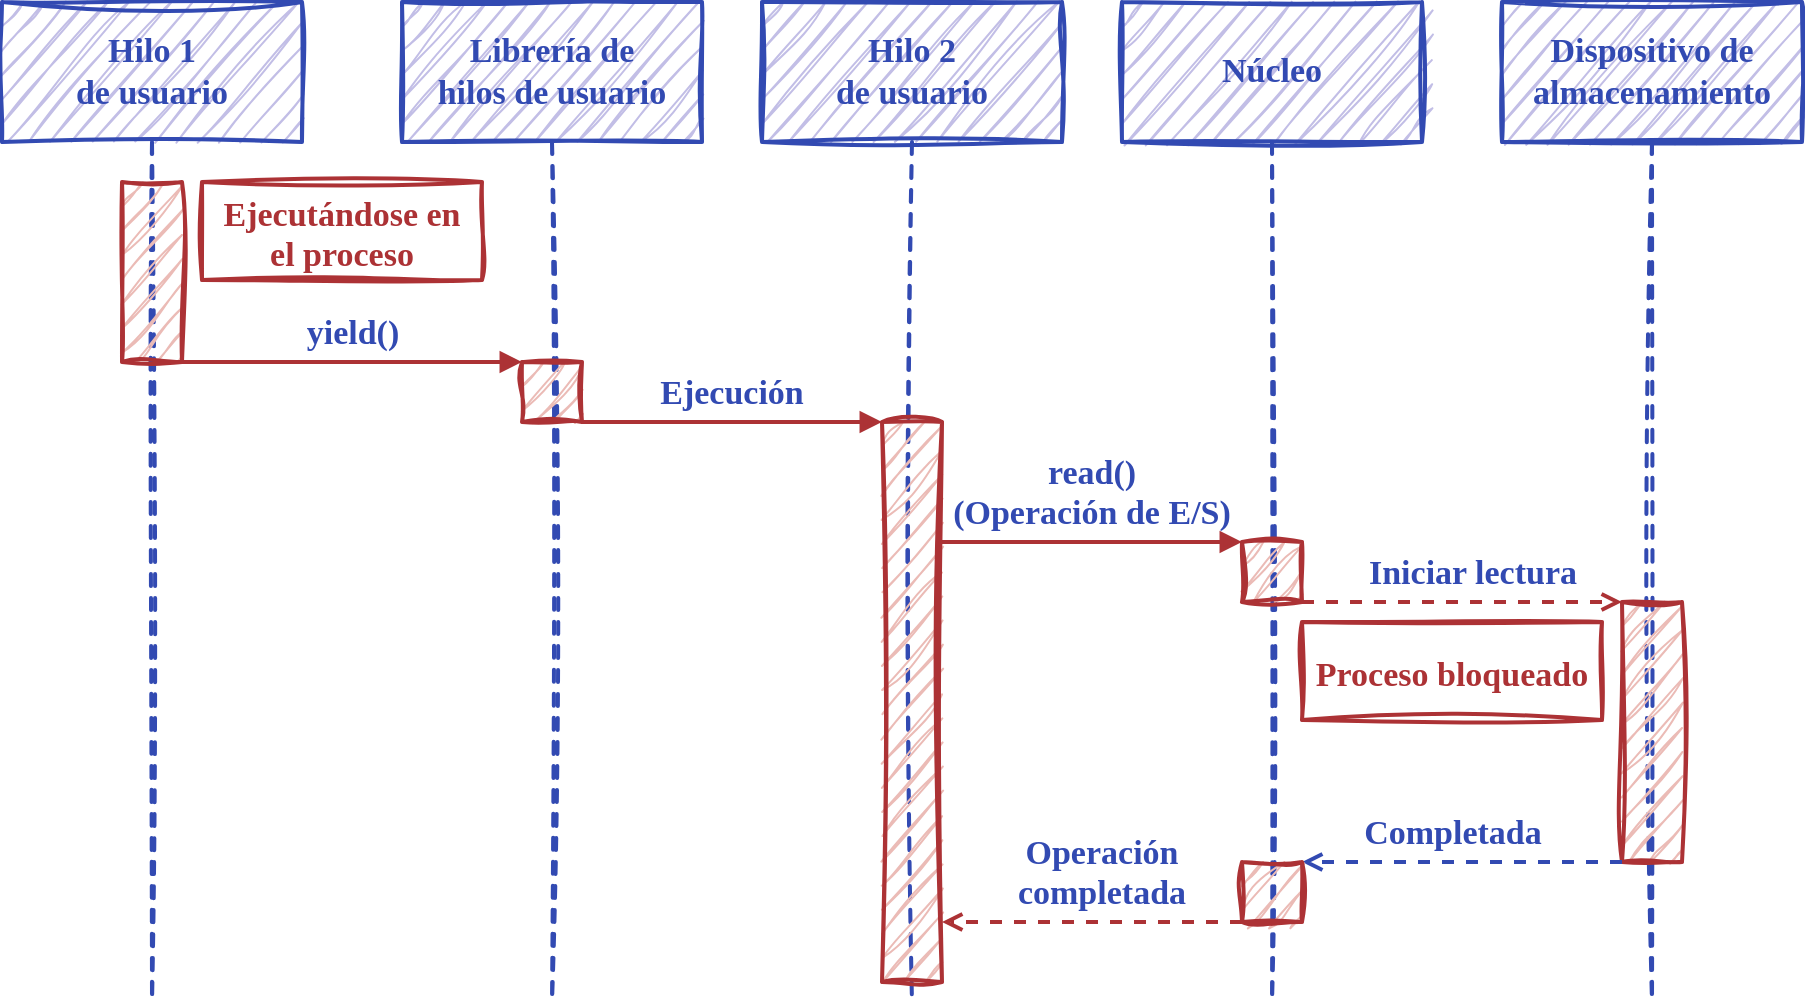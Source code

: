 <mxfile version="21.6.1" type="google">
  <diagram id="akEowiJKr_ScigKzrRVM" name="Page-1">
    <mxGraphModel grid="1" page="1" gridSize="10" guides="1" tooltips="1" connect="1" arrows="1" fold="1" pageScale="1" pageWidth="689" pageHeight="517" math="0" shadow="0">
      <root>
        <mxCell id="0" />
        <mxCell id="1" parent="0" />
        <mxCell id="Zh_yTgaDA4fyzwAwpNYt-10" value="Proceso bloqueado" style="fillColor=default;strokeColor=#AC3235;sketch=1;curveFitting=1;jiggle=2;strokeWidth=2;fontColor=#AC3235;fontFamily=Ink Free;fontSize=17;fontStyle=1" vertex="1" parent="1">
          <mxGeometry x="2730" y="840" width="150" height="49" as="geometry" />
        </mxCell>
        <mxCell id="tt-_E0HrCG3gTbbU4z1a-1" value="Dispositivo de&#xa;almacenamiento" style="shape=umlLifeline;perimeter=lifelinePerimeter;whiteSpace=wrap;container=1;dropTarget=0;collapsible=0;recursiveResize=0;outlineConnect=0;portConstraint=eastwest;newEdgeStyle={&quot;edgeStyle&quot;:&quot;elbowEdgeStyle&quot;,&quot;elbow&quot;:&quot;vertical&quot;,&quot;curved&quot;:0,&quot;rounded&quot;:0};size=70;fontSize=17;fontFamily=Ink Free;fillColor=#C2BEE6;strokeColor=#324AB2;fontColor=#324AB2;sketch=1;curveFitting=1;jiggle=2;fontStyle=1;strokeWidth=2;" vertex="1" parent="1">
          <mxGeometry x="2830" y="530" width="150" height="500" as="geometry" />
        </mxCell>
        <mxCell id="tt-_E0HrCG3gTbbU4z1a-2" value="" style="points=[];perimeter=orthogonalPerimeter;outlineConnect=0;targetShapes=umlLifeline;portConstraint=eastwest;newEdgeStyle={&quot;edgeStyle&quot;:&quot;elbowEdgeStyle&quot;,&quot;elbow&quot;:&quot;vertical&quot;,&quot;curved&quot;:0,&quot;rounded&quot;:0};strokeWidth=2;strokeColor=#AC3235;fillColor=#EBBBB6;sketch=1;curveFitting=1;jiggle=2;fontSize=17;fontFamily=Ink Free;fontColor=#AC3235;fontStyle=1;" vertex="1" parent="tt-_E0HrCG3gTbbU4z1a-1">
          <mxGeometry x="60" y="300" width="30" height="130" as="geometry" />
        </mxCell>
        <mxCell id="tt-_E0HrCG3gTbbU4z1a-4" value="Iniciar lectura" style="verticalAlign=bottom;endArrow=open;edgeStyle=elbowEdgeStyle;elbow=vertical;curved=0;rounded=0;strokeColor=#AC3235;strokeWidth=2;fontFamily=Ink Free;fontSize=17;fontStyle=1;fontColor=#324AB2;labelBackgroundColor=none;spacingBottom=4;endFill=0;dashed=1;" edge="1" parent="1" target="tt-_E0HrCG3gTbbU4z1a-2">
          <mxGeometry x="0.067" relative="1" as="geometry">
            <Array as="points">
              <mxPoint x="2810" y="830" />
            </Array>
            <mxPoint as="offset" />
            <mxPoint x="2730" y="830" as="sourcePoint" />
            <mxPoint x="2880" y="830" as="targetPoint" />
          </mxGeometry>
        </mxCell>
        <mxCell id="tt-_E0HrCG3gTbbU4z1a-5" value="Completada" style="verticalAlign=bottom;endArrow=open;edgeStyle=elbowEdgeStyle;elbow=vertical;curved=0;rounded=0;strokeColor=#324AB2;strokeWidth=2;fontFamily=Ink Free;fontSize=17;fontStyle=1;fontColor=#324AB2;labelBackgroundColor=none;spacingBottom=4;dashed=1;endFill=0;" edge="1" parent="1" target="SuRW3feb76WWDhJee8ig-24">
          <mxGeometry x="0.059" relative="1" as="geometry">
            <Array as="points">
              <mxPoint x="2790" y="960" />
            </Array>
            <mxPoint as="offset" />
            <mxPoint x="2890" y="960" as="sourcePoint" />
            <mxPoint x="2740" y="960" as="targetPoint" />
          </mxGeometry>
        </mxCell>
        <mxCell id="SuRW3feb76WWDhJee8ig-5" value="Hilo 1&#xa;de usuario" style="shape=umlLifeline;perimeter=lifelinePerimeter;whiteSpace=wrap;container=1;dropTarget=0;collapsible=0;recursiveResize=0;outlineConnect=0;portConstraint=eastwest;newEdgeStyle={&quot;edgeStyle&quot;:&quot;elbowEdgeStyle&quot;,&quot;elbow&quot;:&quot;vertical&quot;,&quot;curved&quot;:0,&quot;rounded&quot;:0};size=70;fillColor=#C2BEE6;sketch=1;curveFitting=1;jiggle=2;fontColor=#324AB2;fontStyle=1;fontSize=17;fontFamily=Ink Free;strokeColor=#324AB2;strokeWidth=2;" vertex="1" parent="1">
          <mxGeometry x="2080" y="530" width="150" height="500" as="geometry" />
        </mxCell>
        <mxCell id="SuRW3feb76WWDhJee8ig-6" value="" style="points=[];perimeter=orthogonalPerimeter;outlineConnect=0;targetShapes=umlLifeline;portConstraint=eastwest;newEdgeStyle={&quot;edgeStyle&quot;:&quot;elbowEdgeStyle&quot;,&quot;elbow&quot;:&quot;vertical&quot;,&quot;curved&quot;:0,&quot;rounded&quot;:0};strokeWidth=2;strokeColor=#AC3235;fillColor=#EBBBB6;sketch=1;curveFitting=1;jiggle=2;fontSize=17;fontFamily=Ink Free;fontColor=#AC3235;fontStyle=1;" vertex="1" parent="SuRW3feb76WWDhJee8ig-5">
          <mxGeometry x="60" y="90" width="30" height="90" as="geometry" />
        </mxCell>
        <mxCell id="SuRW3feb76WWDhJee8ig-7" value="Núcleo" style="shape=umlLifeline;perimeter=lifelinePerimeter;whiteSpace=wrap;container=1;dropTarget=0;collapsible=0;recursiveResize=0;outlineConnect=0;portConstraint=eastwest;newEdgeStyle={&quot;edgeStyle&quot;:&quot;elbowEdgeStyle&quot;,&quot;elbow&quot;:&quot;vertical&quot;,&quot;curved&quot;:0,&quot;rounded&quot;:0};size=70;fontSize=17;fontFamily=Ink Free;fillColor=#C2BEE6;strokeColor=#324AB2;fontColor=#324AB2;sketch=1;curveFitting=1;jiggle=2;fontStyle=1;strokeWidth=2;" vertex="1" parent="1">
          <mxGeometry x="2640" y="530" width="150" height="500" as="geometry" />
        </mxCell>
        <mxCell id="SuRW3feb76WWDhJee8ig-8" value="" style="points=[];perimeter=orthogonalPerimeter;outlineConnect=0;targetShapes=umlLifeline;portConstraint=eastwest;newEdgeStyle={&quot;edgeStyle&quot;:&quot;elbowEdgeStyle&quot;,&quot;elbow&quot;:&quot;vertical&quot;,&quot;curved&quot;:0,&quot;rounded&quot;:0};strokeWidth=2;strokeColor=#AC3235;fillColor=#EBBBB6;sketch=1;curveFitting=1;jiggle=2;fontSize=17;fontFamily=Ink Free;fontColor=#AC3235;fontStyle=1;" vertex="1" parent="SuRW3feb76WWDhJee8ig-7">
          <mxGeometry x="60" y="270" width="30" height="30" as="geometry" />
        </mxCell>
        <mxCell id="SuRW3feb76WWDhJee8ig-24" value="" style="points=[];perimeter=orthogonalPerimeter;outlineConnect=0;targetShapes=umlLifeline;portConstraint=eastwest;newEdgeStyle={&quot;edgeStyle&quot;:&quot;elbowEdgeStyle&quot;,&quot;elbow&quot;:&quot;vertical&quot;,&quot;curved&quot;:0,&quot;rounded&quot;:0};strokeWidth=2;strokeColor=#AC3235;fillColor=#EBBBB6;sketch=1;curveFitting=1;jiggle=2;fontSize=17;fontFamily=Ink Free;fontColor=#AC3235;fontStyle=1;" vertex="1" parent="SuRW3feb76WWDhJee8ig-7">
          <mxGeometry x="60" y="430" width="30" height="30" as="geometry" />
        </mxCell>
        <mxCell id="SuRW3feb76WWDhJee8ig-9" value="Librería de&#xa;hilos de usuario" style="shape=umlLifeline;perimeter=lifelinePerimeter;whiteSpace=wrap;container=1;dropTarget=0;collapsible=0;recursiveResize=0;outlineConnect=0;portConstraint=eastwest;newEdgeStyle={&quot;edgeStyle&quot;:&quot;elbowEdgeStyle&quot;,&quot;elbow&quot;:&quot;vertical&quot;,&quot;curved&quot;:0,&quot;rounded&quot;:0};size=70;fontSize=17;fontFamily=Ink Free;fillColor=#C2BEE6;strokeColor=#324AB2;fontColor=#324AB2;sketch=1;curveFitting=1;jiggle=2;fontStyle=1;strokeWidth=2;" vertex="1" parent="1">
          <mxGeometry x="2280" y="530" width="150" height="500" as="geometry" />
        </mxCell>
        <mxCell id="SuRW3feb76WWDhJee8ig-20" value="" style="points=[];perimeter=orthogonalPerimeter;outlineConnect=0;targetShapes=umlLifeline;portConstraint=eastwest;newEdgeStyle={&quot;edgeStyle&quot;:&quot;elbowEdgeStyle&quot;,&quot;elbow&quot;:&quot;vertical&quot;,&quot;curved&quot;:0,&quot;rounded&quot;:0};strokeWidth=2;strokeColor=#AC3235;fillColor=#EBBBB6;sketch=1;curveFitting=1;jiggle=2;fontSize=17;fontFamily=Ink Free;fontColor=#AC3235;fontStyle=1;" vertex="1" parent="SuRW3feb76WWDhJee8ig-9">
          <mxGeometry x="60" y="180" width="30" height="30" as="geometry" />
        </mxCell>
        <mxCell id="SuRW3feb76WWDhJee8ig-15" value="read()&#xa;(Operación de E/S)" style="verticalAlign=bottom;endArrow=block;edgeStyle=elbowEdgeStyle;elbow=vertical;curved=0;rounded=0;strokeColor=#AC3235;strokeWidth=2;fontFamily=Ink Free;fontSize=17;fontStyle=1;fontColor=#324AB2;labelBackgroundColor=none;spacingBottom=4;" edge="1" parent="1">
          <mxGeometry x="0.003" relative="1" as="geometry">
            <Array as="points">
              <mxPoint x="2646" y="800" />
            </Array>
            <mxPoint as="offset" />
            <mxPoint x="2550" y="800" as="sourcePoint" />
            <mxPoint x="2700" y="800" as="targetPoint" />
          </mxGeometry>
        </mxCell>
        <mxCell id="SuRW3feb76WWDhJee8ig-18" value="Ejecutándose en&#xa;el proceso" style="fillColor=default;strokeColor=#AC3235;sketch=1;curveFitting=1;jiggle=2;strokeWidth=2;fontColor=#AC3235;fontFamily=Ink Free;fontSize=17;fontStyle=1" vertex="1" parent="1">
          <mxGeometry x="2180" y="620" width="140" height="49" as="geometry" />
        </mxCell>
        <mxCell id="SuRW3feb76WWDhJee8ig-19" value="yield()" style="verticalAlign=bottom;endArrow=block;edgeStyle=elbowEdgeStyle;elbow=vertical;curved=0;rounded=0;strokeColor=#AC3235;strokeWidth=2;fontFamily=Ink Free;fontSize=17;fontStyle=1;fontColor=#324AB2;labelBackgroundColor=none;spacingBottom=4;" edge="1" parent="1">
          <mxGeometry x="0.003" relative="1" as="geometry">
            <Array as="points">
              <mxPoint x="2266" y="710" />
            </Array>
            <mxPoint as="offset" />
            <mxPoint x="2170" y="710" as="sourcePoint" />
            <mxPoint x="2340" y="710" as="targetPoint" />
          </mxGeometry>
        </mxCell>
        <mxCell id="SuRW3feb76WWDhJee8ig-21" value="Hilo 2&#xa;de usuario" style="shape=umlLifeline;perimeter=lifelinePerimeter;whiteSpace=wrap;container=1;dropTarget=0;collapsible=0;recursiveResize=0;outlineConnect=0;portConstraint=eastwest;newEdgeStyle={&quot;edgeStyle&quot;:&quot;elbowEdgeStyle&quot;,&quot;elbow&quot;:&quot;vertical&quot;,&quot;curved&quot;:0,&quot;rounded&quot;:0};size=70;fillColor=#C2BEE6;sketch=1;curveFitting=1;jiggle=2;fontColor=#324AB2;fontStyle=1;fontSize=17;fontFamily=Ink Free;strokeColor=#324AB2;strokeWidth=2;" vertex="1" parent="1">
          <mxGeometry x="2460" y="530" width="150" height="500" as="geometry" />
        </mxCell>
        <mxCell id="SuRW3feb76WWDhJee8ig-22" value="" style="points=[];perimeter=orthogonalPerimeter;outlineConnect=0;targetShapes=umlLifeline;portConstraint=eastwest;newEdgeStyle={&quot;edgeStyle&quot;:&quot;elbowEdgeStyle&quot;,&quot;elbow&quot;:&quot;vertical&quot;,&quot;curved&quot;:0,&quot;rounded&quot;:0};strokeWidth=2;strokeColor=#AC3235;fillColor=#EBBBB6;sketch=1;curveFitting=1;jiggle=2;fontSize=17;fontFamily=Ink Free;fontColor=#AC3235;fontStyle=1;" vertex="1" parent="SuRW3feb76WWDhJee8ig-21">
          <mxGeometry x="60" y="210" width="30" height="280" as="geometry" />
        </mxCell>
        <mxCell id="SuRW3feb76WWDhJee8ig-23" value="Ejecución" style="verticalAlign=bottom;endArrow=block;edgeStyle=elbowEdgeStyle;elbow=vertical;curved=0;rounded=0;strokeColor=#AC3235;strokeWidth=2;fontFamily=Ink Free;fontSize=17;fontStyle=1;fontColor=#324AB2;labelBackgroundColor=none;spacingBottom=4;" edge="1" parent="1">
          <mxGeometry x="0.003" relative="1" as="geometry">
            <Array as="points">
              <mxPoint x="2466" y="740" />
            </Array>
            <mxPoint as="offset" />
            <mxPoint x="2370" y="740" as="sourcePoint" />
            <mxPoint x="2520" y="740" as="targetPoint" />
          </mxGeometry>
        </mxCell>
        <mxCell id="SuRW3feb76WWDhJee8ig-25" value="Operación&#xa;completada" style="verticalAlign=bottom;endArrow=open;edgeStyle=elbowEdgeStyle;elbow=vertical;curved=0;rounded=0;strokeColor=#AC3235;strokeWidth=2;fontFamily=Ink Free;fontSize=17;fontStyle=1;fontColor=#324AB2;labelBackgroundColor=none;spacingBottom=4;dashed=1;endFill=0;" edge="1" parent="1">
          <mxGeometry x="-0.067" relative="1" as="geometry">
            <Array as="points">
              <mxPoint x="2600" y="990" />
            </Array>
            <mxPoint as="offset" />
            <mxPoint x="2700" y="990" as="sourcePoint" />
            <mxPoint x="2550" y="990" as="targetPoint" />
          </mxGeometry>
        </mxCell>
      </root>
    </mxGraphModel>
  </diagram>
</mxfile>
